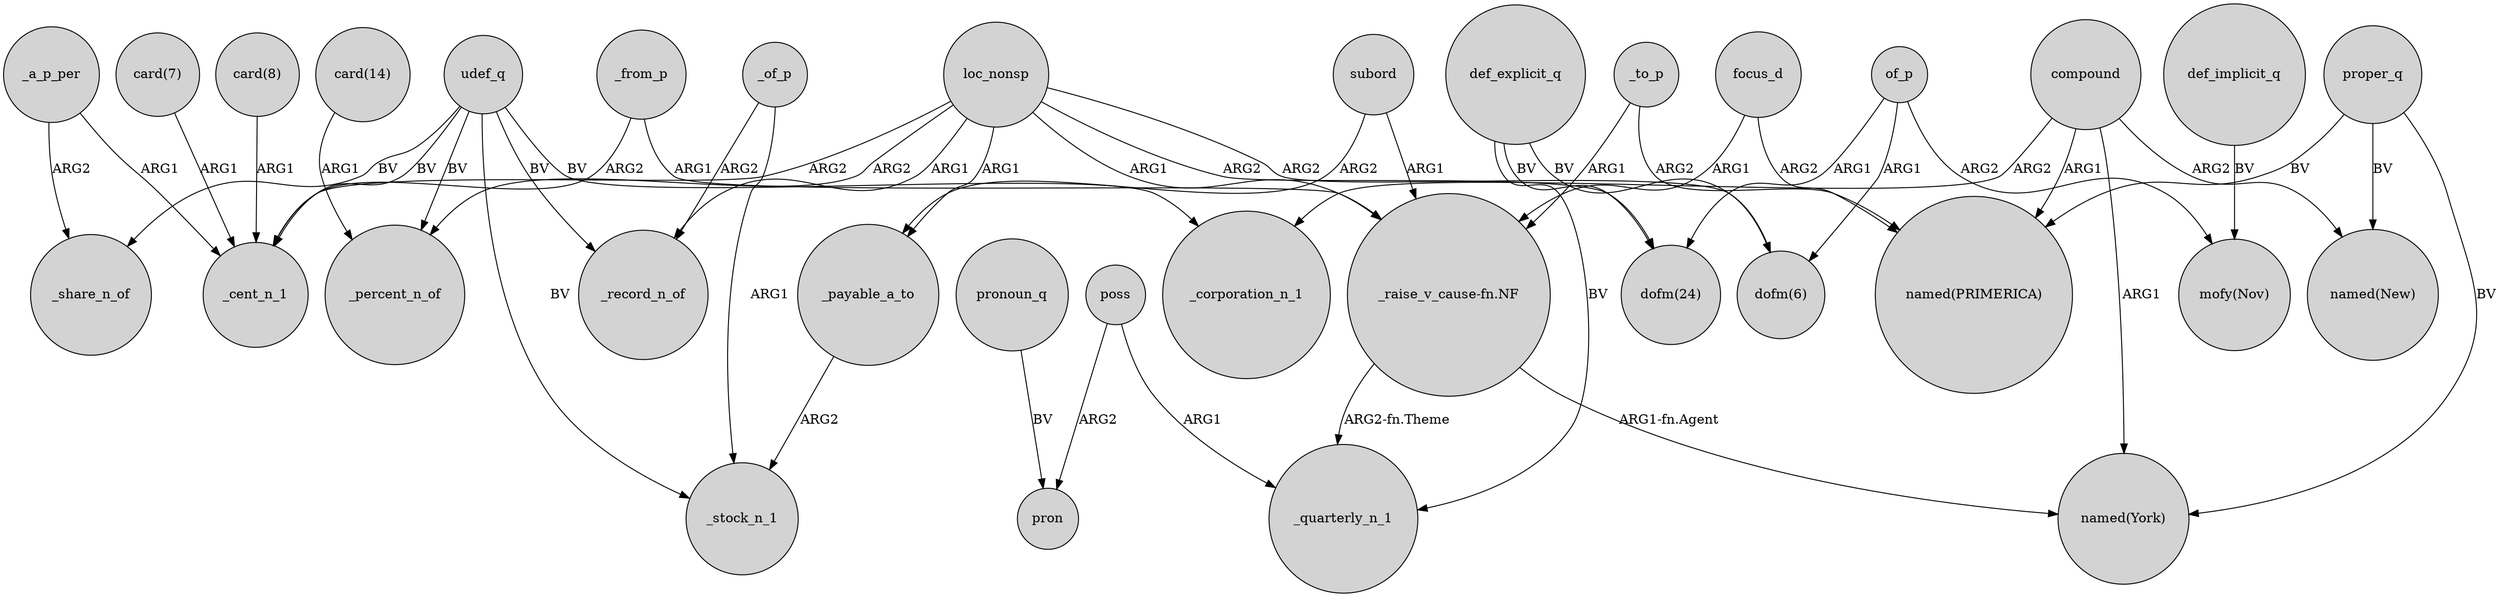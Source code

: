 digraph {
	node [shape=circle style=filled]
	loc_nonsp -> _cent_n_1 [label=ARG2]
	compound -> "named(New)" [label=ARG2]
	subord -> "_raise_v_cause-fn.NF" [label=ARG1]
	poss -> pron [label=ARG2]
	proper_q -> "named(New)" [label=BV]
	loc_nonsp -> _payable_a_to [label=ARG1]
	_payable_a_to -> _stock_n_1 [label=ARG2]
	loc_nonsp -> _record_n_of [label=ARG1]
	focus_d -> "named(PRIMERICA)" [label=ARG2]
	udef_q -> _record_n_of [label=BV]
	_a_p_per -> _share_n_of [label=ARG2]
	compound -> _corporation_n_1 [label=ARG2]
	focus_d -> "_raise_v_cause-fn.NF" [label=ARG1]
	poss -> _quarterly_n_1 [label=ARG1]
	def_explicit_q -> "dofm(24)" [label=BV]
	udef_q -> _cent_n_1 [label=BV]
	of_p -> "dofm(6)" [label=ARG1]
	_from_p -> _cent_n_1 [label=ARG2]
	pronoun_q -> pron [label=BV]
	udef_q -> _corporation_n_1 [label=BV]
	_of_p -> _stock_n_1 [label=ARG1]
	udef_q -> _stock_n_1 [label=BV]
	compound -> "named(York)" [label=ARG1]
	def_explicit_q -> "dofm(6)" [label=BV]
	loc_nonsp -> _percent_n_of [label=ARG2]
	def_explicit_q -> _quarterly_n_1 [label=BV]
	"card(8)" -> _cent_n_1 [label=ARG1]
	loc_nonsp -> "dofm(24)" [label=ARG2]
	proper_q -> "named(PRIMERICA)" [label=BV]
	_to_p -> "named(PRIMERICA)" [label=ARG2]
	subord -> _payable_a_to [label=ARG2]
	_a_p_per -> _cent_n_1 [label=ARG1]
	"card(14)" -> _percent_n_of [label=ARG1]
	"_raise_v_cause-fn.NF" -> "named(York)" [label="ARG1-fn.Agent"]
	_of_p -> _record_n_of [label=ARG2]
	udef_q -> _share_n_of [label=BV]
	of_p -> "dofm(24)" [label=ARG1]
	"card(7)" -> _cent_n_1 [label=ARG1]
	loc_nonsp -> "dofm(6)" [label=ARG2]
	loc_nonsp -> "_raise_v_cause-fn.NF" [label=ARG1]
	of_p -> "mofy(Nov)" [label=ARG2]
	compound -> "named(PRIMERICA)" [label=ARG1]
	udef_q -> _percent_n_of [label=BV]
	def_implicit_q -> "mofy(Nov)" [label=BV]
	proper_q -> "named(York)" [label=BV]
	_from_p -> "_raise_v_cause-fn.NF" [label=ARG1]
	"_raise_v_cause-fn.NF" -> _quarterly_n_1 [label="ARG2-fn.Theme"]
	_to_p -> "_raise_v_cause-fn.NF" [label=ARG1]
}
